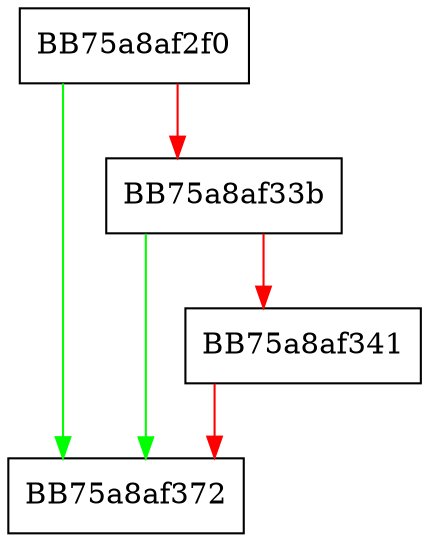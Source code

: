 digraph ServerLoadBlob {
  node [shape="box"];
  graph [splines=ortho];
  BB75a8af2f0 -> BB75a8af372 [color="green"];
  BB75a8af2f0 -> BB75a8af33b [color="red"];
  BB75a8af33b -> BB75a8af372 [color="green"];
  BB75a8af33b -> BB75a8af341 [color="red"];
  BB75a8af341 -> BB75a8af372 [color="red"];
}